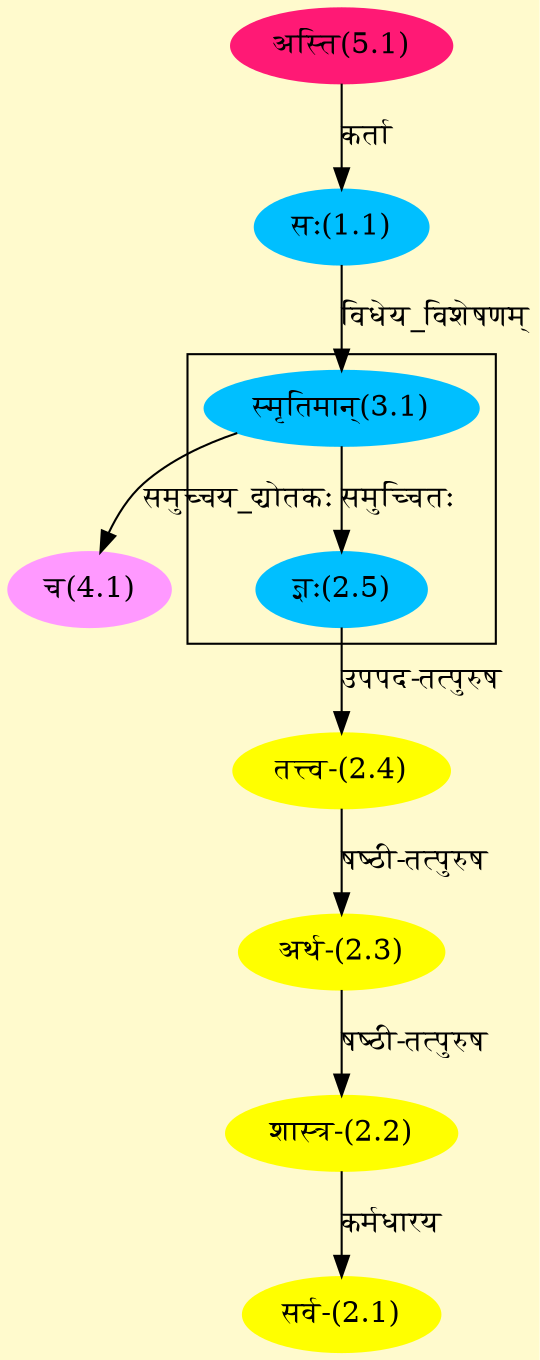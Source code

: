 digraph G{
rankdir=BT;
 compound=true;
 bgcolor="lemonchiffon1";

subgraph cluster_1{
Node2_5 [style=filled, color="#00BFFF" label = "ज्ञः(2.5)"]
Node3_1 [style=filled, color="#00BFFF" label = "स्मृतिमान्(3.1)"]

}
Node1_1 [style=filled, color="#00BFFF" label = "सः(1.1)"]
Node5_1 [style=filled, color="#FF1975" label = "अस्ति(5.1)"]
Node2_1 [style=filled, color="#FFFF00" label = "सर्व-(2.1)"]
Node2_2 [style=filled, color="#FFFF00" label = "शास्त्र-(2.2)"]
Node2_3 [style=filled, color="#FFFF00" label = "अर्थ-(2.3)"]
Node2_4 [style=filled, color="#FFFF00" label = "तत्त्व-(2.4)"]
Node2_5 [style=filled, color="#00BFFF" label = "ज्ञः(2.5)"]
Node3_1 [style=filled, color="#00BFFF" label = "स्मृतिमान्(3.1)"]
Node4_1 [style=filled, color="#FF99FF" label = "च(4.1)"]
/* Start of Relations section */

Node1_1 -> Node5_1 [  label="कर्ता"  dir="back" ]
Node2_1 -> Node2_2 [  label="कर्मधारय"  dir="back" ]
Node2_2 -> Node2_3 [  label="षष्ठी-तत्पुरुष"  dir="back" ]
Node2_3 -> Node2_4 [  label="षष्ठी-तत्पुरुष"  dir="back" ]
Node2_4 -> Node2_5 [  label="उपपद-तत्पुरुष"  dir="back" ]
Node2_5 -> Node3_1 [  label="समुच्चितः"  dir="back" ]
Node3_1 -> Node1_1 [  label="विधेय_विशेषणम्"  dir="back" ]
Node4_1 -> Node3_1 [  label="समुच्चय_द्योतकः"  dir="back" ]
}
